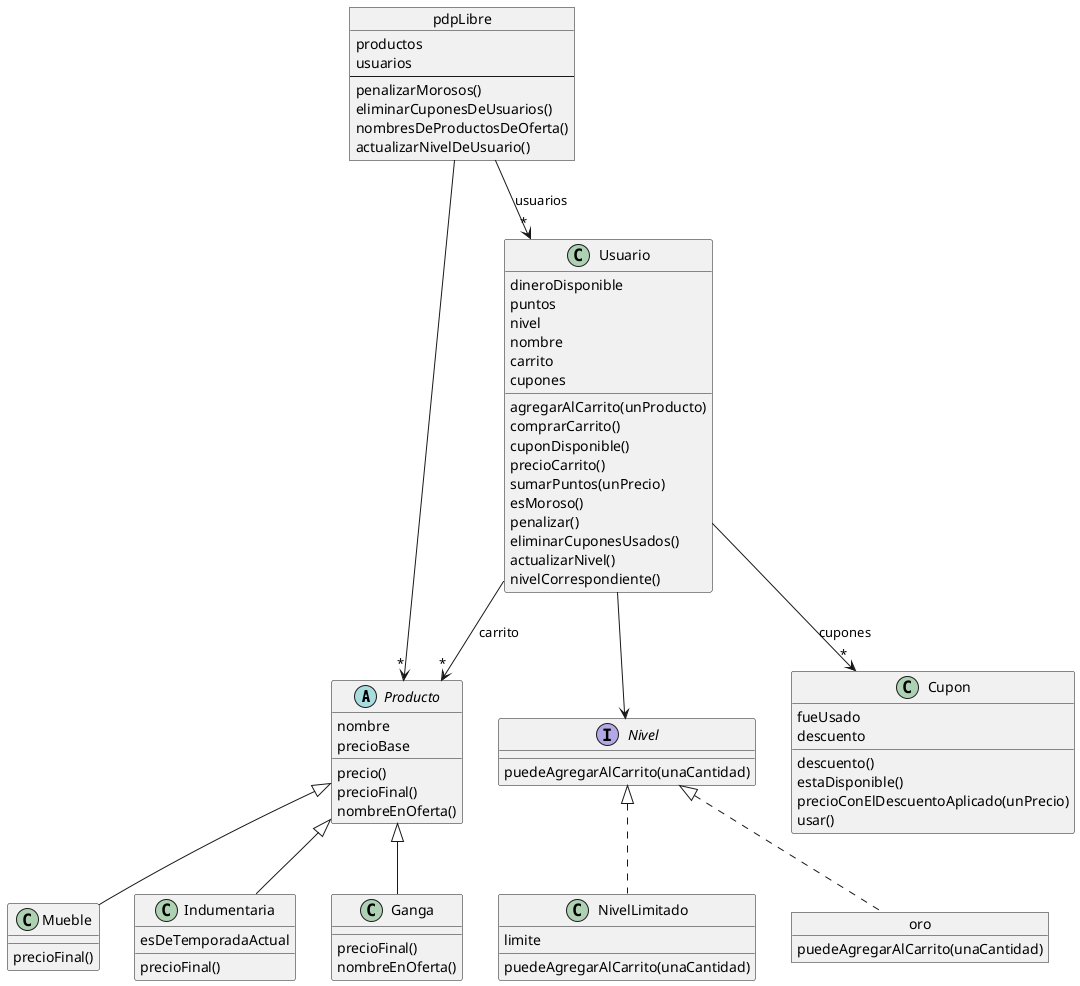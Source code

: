 @startuml
abstract class Producto{
    nombre 
    precioBase


precio()
precioFinal()
nombreEnOferta()
}

class Mueble extends Producto{
    precioFinal()
}


class Indumentaria extends Producto{
    esDeTemporadaActual
    precioFinal()
}

class Ganga extends Producto{
    precioFinal()
    nombreEnOferta()
}


object pdpLibre{
    productos
    usuarios
    --
    penalizarMorosos()
    eliminarCuponesDeUsuarios()
    nombresDeProductosDeOferta()
    actualizarNivelDeUsuario()
}


class Usuario {
    dineroDisponible
    puntos
    nivel 
    nombre 
    carrito 
    cupones 

    agregarAlCarrito(unProducto)
    comprarCarrito()
    cuponDisponible()
    precioCarrito()
    sumarPuntos(unPrecio)
    esMoroso()
    penalizar()
    eliminarCuponesUsados()
    actualizarNivel()
    nivelCorrespondiente()


}

class Cupon {
    fueUsado
    descuento 

    descuento()
    estaDisponible()
    precioConElDescuentoAplicado(unPrecio)
    usar()
}

class NivelLimitado{
    limite 
    puedeAgregarAlCarrito(unaCantidad)
}

object oro {
 puedeAgregarAlCarrito(unaCantidad)

}

interface Nivel {
    puedeAgregarAlCarrito(unaCantidad)

}


Usuario --> "*" Producto : carrito 
Usuario --> "*" Cupon : cupones
pdpLibre --> "*" Producto
pdpLibre --> "*" Usuario : usuarios
Usuario --> Nivel
oro .u.|> Nivel
NivelLimitado .u.|> Nivel

@enduml
